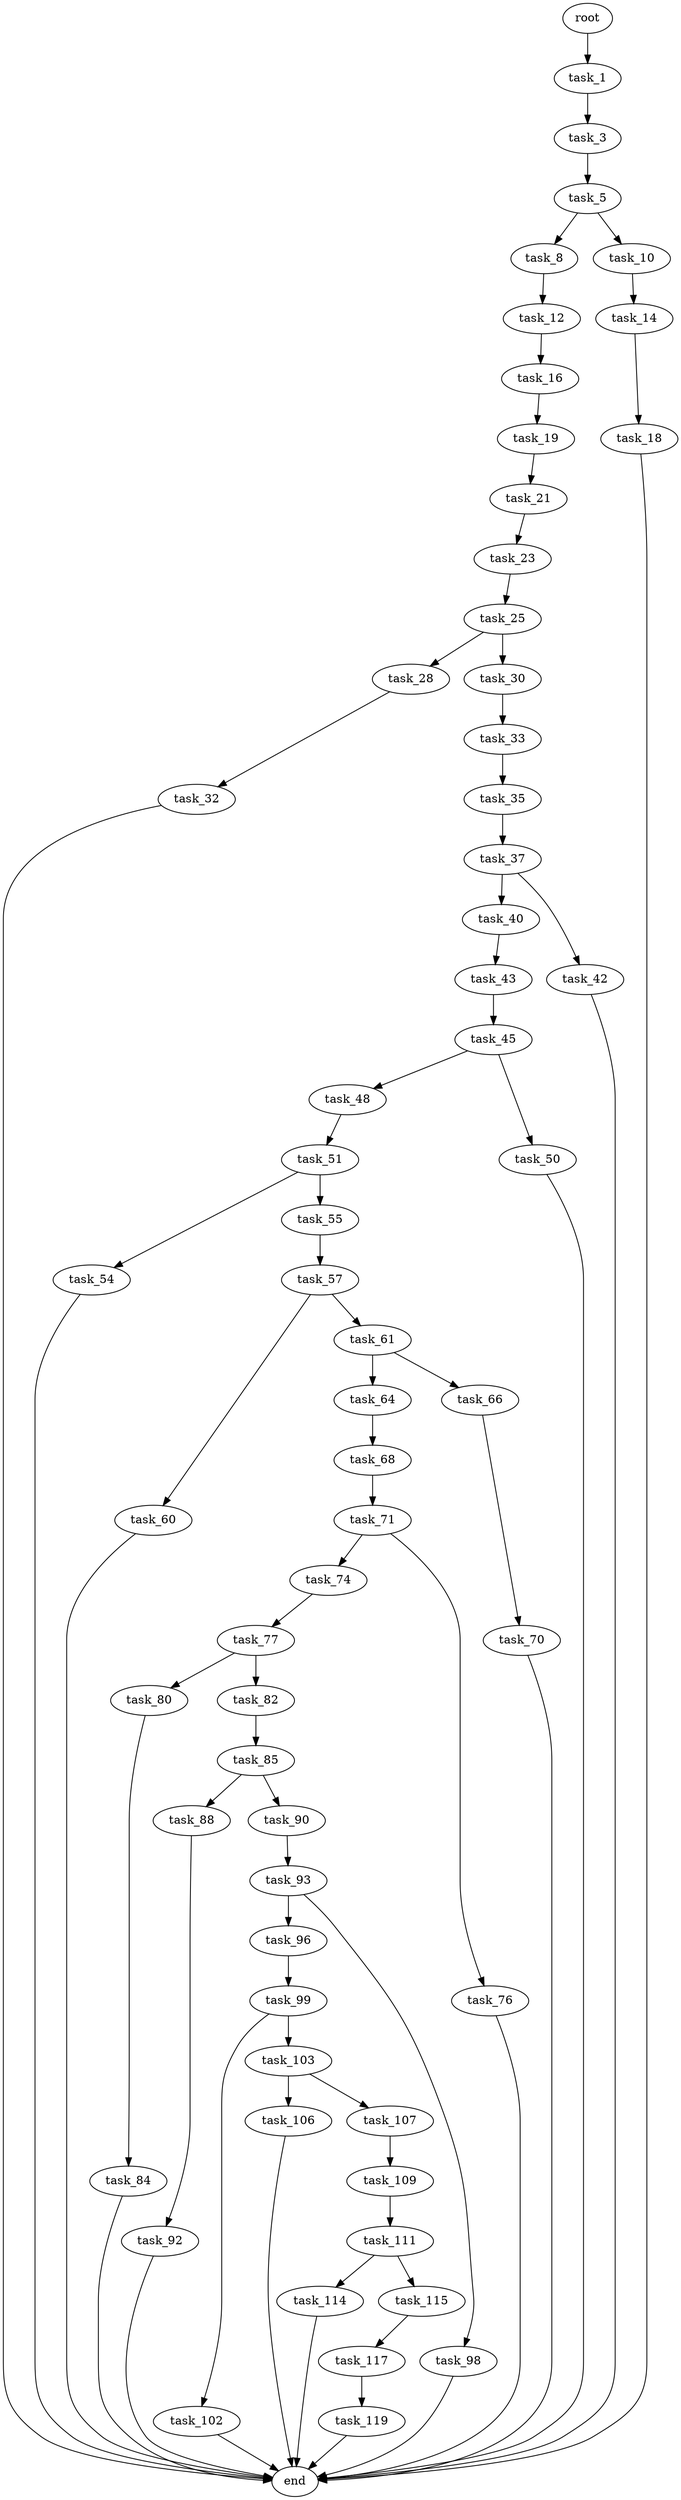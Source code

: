 digraph G {
  root [size="0.000000"];
  task_1 [size="68719476736.000000"];
  task_3 [size="4479761143.000000"];
  task_5 [size="8589934592.000000"];
  task_8 [size="782757789696.000000"];
  task_10 [size="1073741824000.000000"];
  task_12 [size="169712191126.000000"];
  task_14 [size="49334467553.000000"];
  task_16 [size="1774695488.000000"];
  task_18 [size="628152143290.000000"];
  task_19 [size="231928233984.000000"];
  end [size="0.000000"];
  task_21 [size="1073741824000.000000"];
  task_23 [size="134217728000.000000"];
  task_25 [size="134217728000.000000"];
  task_28 [size="10772605076.000000"];
  task_30 [size="6197240438.000000"];
  task_32 [size="339739783541.000000"];
  task_33 [size="231309923936.000000"];
  task_35 [size="368293445632.000000"];
  task_37 [size="28991029248.000000"];
  task_40 [size="93617993472.000000"];
  task_42 [size="10234963284.000000"];
  task_43 [size="41675979450.000000"];
  task_45 [size="368293445632.000000"];
  task_48 [size="27269992505.000000"];
  task_50 [size="2637438121.000000"];
  task_51 [size="457961947575.000000"];
  task_54 [size="333743410832.000000"];
  task_55 [size="58890929864.000000"];
  task_57 [size="1120384386186.000000"];
  task_60 [size="26908171026.000000"];
  task_61 [size="167371935244.000000"];
  task_64 [size="287695539677.000000"];
  task_66 [size="1073741824000.000000"];
  task_68 [size="231928233984.000000"];
  task_70 [size="282587436213.000000"];
  task_71 [size="18426017734.000000"];
  task_74 [size="368293445632.000000"];
  task_76 [size="1469860376.000000"];
  task_77 [size="8589934592.000000"];
  task_80 [size="8589934592.000000"];
  task_82 [size="782757789696.000000"];
  task_84 [size="3785551596.000000"];
  task_85 [size="6827062971.000000"];
  task_88 [size="7643975681.000000"];
  task_90 [size="5068957432.000000"];
  task_92 [size="35629346027.000000"];
  task_93 [size="11898599136.000000"];
  task_96 [size="68719476736.000000"];
  task_98 [size="3694101893.000000"];
  task_99 [size="14389494875.000000"];
  task_102 [size="176489627688.000000"];
  task_103 [size="1853801517.000000"];
  task_106 [size="1935894520.000000"];
  task_107 [size="874472952.000000"];
  task_109 [size="23280097297.000000"];
  task_111 [size="1715338833.000000"];
  task_114 [size="5117713110.000000"];
  task_115 [size="870196038820.000000"];
  task_117 [size="76161272400.000000"];
  task_119 [size="8589934592.000000"];

  root -> task_1 [size="1.000000"];
  task_1 -> task_3 [size="134217728.000000"];
  task_3 -> task_5 [size="75497472.000000"];
  task_5 -> task_8 [size="33554432.000000"];
  task_5 -> task_10 [size="33554432.000000"];
  task_8 -> task_12 [size="679477248.000000"];
  task_10 -> task_14 [size="838860800.000000"];
  task_12 -> task_16 [size="209715200.000000"];
  task_14 -> task_18 [size="838860800.000000"];
  task_16 -> task_19 [size="209715200.000000"];
  task_18 -> end [size="1.000000"];
  task_19 -> task_21 [size="301989888.000000"];
  task_21 -> task_23 [size="838860800.000000"];
  task_23 -> task_25 [size="209715200.000000"];
  task_25 -> task_28 [size="209715200.000000"];
  task_25 -> task_30 [size="209715200.000000"];
  task_28 -> task_32 [size="411041792.000000"];
  task_30 -> task_33 [size="134217728.000000"];
  task_32 -> end [size="1.000000"];
  task_33 -> task_35 [size="679477248.000000"];
  task_35 -> task_37 [size="411041792.000000"];
  task_37 -> task_40 [size="75497472.000000"];
  task_37 -> task_42 [size="75497472.000000"];
  task_40 -> task_43 [size="134217728.000000"];
  task_42 -> end [size="1.000000"];
  task_43 -> task_45 [size="679477248.000000"];
  task_45 -> task_48 [size="411041792.000000"];
  task_45 -> task_50 [size="411041792.000000"];
  task_48 -> task_51 [size="33554432.000000"];
  task_50 -> end [size="1.000000"];
  task_51 -> task_54 [size="301989888.000000"];
  task_51 -> task_55 [size="301989888.000000"];
  task_54 -> end [size="1.000000"];
  task_55 -> task_57 [size="75497472.000000"];
  task_57 -> task_60 [size="838860800.000000"];
  task_57 -> task_61 [size="838860800.000000"];
  task_60 -> end [size="1.000000"];
  task_61 -> task_64 [size="209715200.000000"];
  task_61 -> task_66 [size="209715200.000000"];
  task_64 -> task_68 [size="411041792.000000"];
  task_66 -> task_70 [size="838860800.000000"];
  task_68 -> task_71 [size="301989888.000000"];
  task_70 -> end [size="1.000000"];
  task_71 -> task_74 [size="411041792.000000"];
  task_71 -> task_76 [size="411041792.000000"];
  task_74 -> task_77 [size="411041792.000000"];
  task_76 -> end [size="1.000000"];
  task_77 -> task_80 [size="33554432.000000"];
  task_77 -> task_82 [size="33554432.000000"];
  task_80 -> task_84 [size="33554432.000000"];
  task_82 -> task_85 [size="679477248.000000"];
  task_84 -> end [size="1.000000"];
  task_85 -> task_88 [size="134217728.000000"];
  task_85 -> task_90 [size="134217728.000000"];
  task_88 -> task_92 [size="838860800.000000"];
  task_90 -> task_93 [size="209715200.000000"];
  task_92 -> end [size="1.000000"];
  task_93 -> task_96 [size="536870912.000000"];
  task_93 -> task_98 [size="536870912.000000"];
  task_96 -> task_99 [size="134217728.000000"];
  task_98 -> end [size="1.000000"];
  task_99 -> task_102 [size="33554432.000000"];
  task_99 -> task_103 [size="33554432.000000"];
  task_102 -> end [size="1.000000"];
  task_103 -> task_106 [size="134217728.000000"];
  task_103 -> task_107 [size="134217728.000000"];
  task_106 -> end [size="1.000000"];
  task_107 -> task_109 [size="33554432.000000"];
  task_109 -> task_111 [size="838860800.000000"];
  task_111 -> task_114 [size="33554432.000000"];
  task_111 -> task_115 [size="33554432.000000"];
  task_114 -> end [size="1.000000"];
  task_115 -> task_117 [size="838860800.000000"];
  task_117 -> task_119 [size="134217728.000000"];
  task_119 -> end [size="1.000000"];
}
